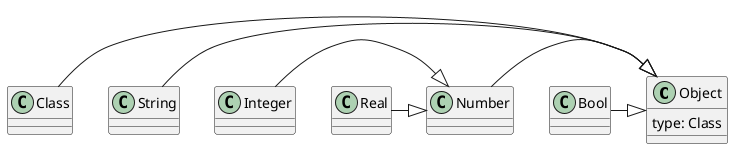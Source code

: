 @startuml

skinparam componentStyle uml2

class Object {
    type: Class
}

class Class
Class -|> Object

class String
String -|> Object

class Number
Number -|> Object

class Integer
Integer -|> Number

class Real
Real -|> Number

class Bool
Bool -|> Object

@enduml